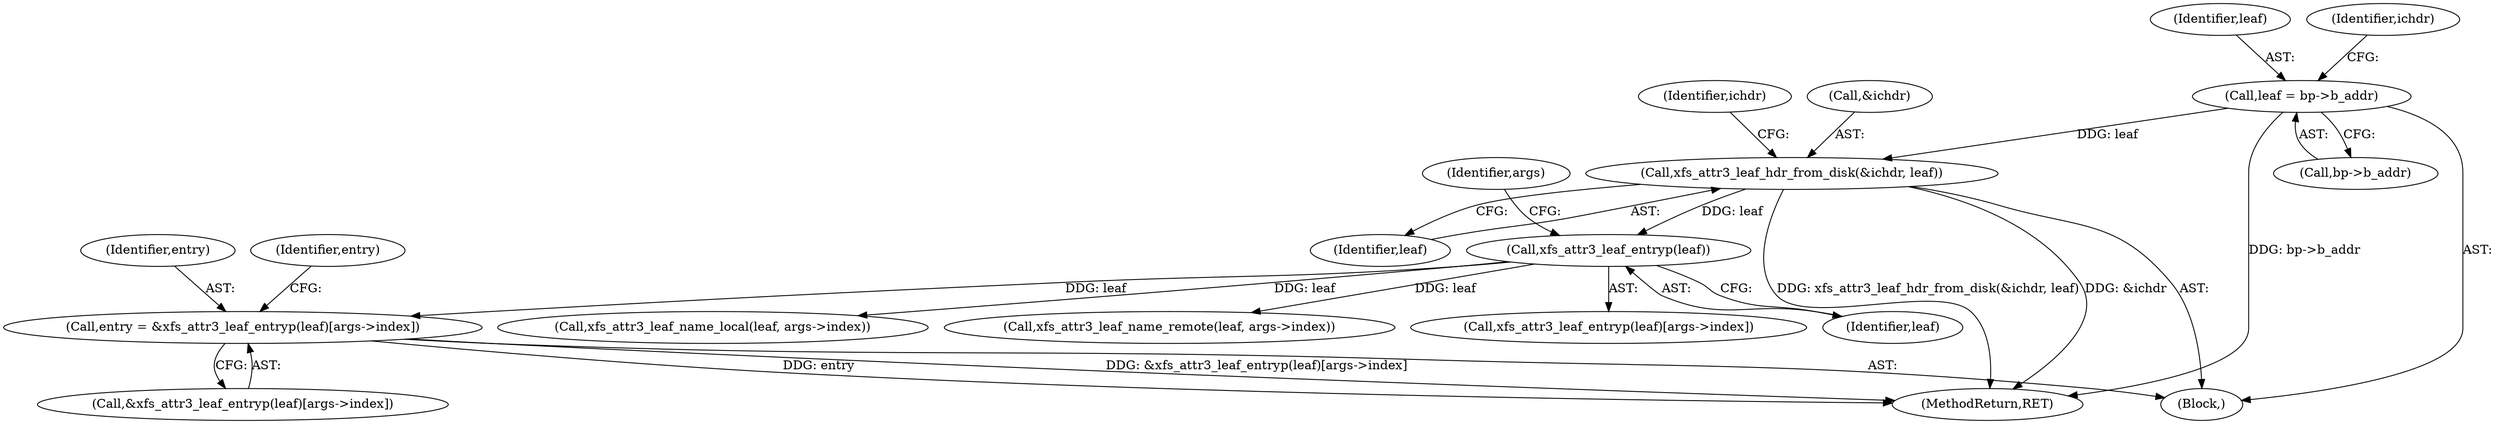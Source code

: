 digraph "0_linux_8275cdd0e7ac550dcce2b3ef6d2fb3b808c1ae59_5@array" {
"1000140" [label="(Call,entry = &xfs_attr3_leaf_entryp(leaf)[args->index])"];
"1000144" [label="(Call,xfs_attr3_leaf_entryp(leaf))"];
"1000115" [label="(Call,xfs_attr3_leaf_hdr_from_disk(&ichdr, leaf))"];
"1000110" [label="(Call,leaf = bp->b_addr)"];
"1000147" [label="(Identifier,args)"];
"1000116" [label="(Call,&ichdr)"];
"1000152" [label="(Identifier,entry)"];
"1000115" [label="(Call,xfs_attr3_leaf_hdr_from_disk(&ichdr, leaf))"];
"1000144" [label="(Call,xfs_attr3_leaf_entryp(leaf))"];
"1000110" [label="(Call,leaf = bp->b_addr)"];
"1000241" [label="(Call,xfs_attr3_leaf_name_remote(leaf, args->index))"];
"1000142" [label="(Call,&xfs_attr3_leaf_entryp(leaf)[args->index])"];
"1000112" [label="(Call,bp->b_addr)"];
"1000111" [label="(Identifier,leaf)"];
"1000122" [label="(Identifier,ichdr)"];
"1000103" [label="(Block,)"];
"1000143" [label="(Call,xfs_attr3_leaf_entryp(leaf)[args->index])"];
"1000117" [label="(Identifier,ichdr)"];
"1000118" [label="(Identifier,leaf)"];
"1000141" [label="(Identifier,entry)"];
"1000145" [label="(Identifier,leaf)"];
"1000158" [label="(Call,xfs_attr3_leaf_name_local(leaf, args->index))"];
"1000140" [label="(Call,entry = &xfs_attr3_leaf_entryp(leaf)[args->index])"];
"1000340" [label="(MethodReturn,RET)"];
"1000140" -> "1000103"  [label="AST: "];
"1000140" -> "1000142"  [label="CFG: "];
"1000141" -> "1000140"  [label="AST: "];
"1000142" -> "1000140"  [label="AST: "];
"1000152" -> "1000140"  [label="CFG: "];
"1000140" -> "1000340"  [label="DDG: &xfs_attr3_leaf_entryp(leaf)[args->index]"];
"1000140" -> "1000340"  [label="DDG: entry"];
"1000144" -> "1000140"  [label="DDG: leaf"];
"1000144" -> "1000143"  [label="AST: "];
"1000144" -> "1000145"  [label="CFG: "];
"1000145" -> "1000144"  [label="AST: "];
"1000147" -> "1000144"  [label="CFG: "];
"1000115" -> "1000144"  [label="DDG: leaf"];
"1000144" -> "1000158"  [label="DDG: leaf"];
"1000144" -> "1000241"  [label="DDG: leaf"];
"1000115" -> "1000103"  [label="AST: "];
"1000115" -> "1000118"  [label="CFG: "];
"1000116" -> "1000115"  [label="AST: "];
"1000118" -> "1000115"  [label="AST: "];
"1000122" -> "1000115"  [label="CFG: "];
"1000115" -> "1000340"  [label="DDG: xfs_attr3_leaf_hdr_from_disk(&ichdr, leaf)"];
"1000115" -> "1000340"  [label="DDG: &ichdr"];
"1000110" -> "1000115"  [label="DDG: leaf"];
"1000110" -> "1000103"  [label="AST: "];
"1000110" -> "1000112"  [label="CFG: "];
"1000111" -> "1000110"  [label="AST: "];
"1000112" -> "1000110"  [label="AST: "];
"1000117" -> "1000110"  [label="CFG: "];
"1000110" -> "1000340"  [label="DDG: bp->b_addr"];
}
